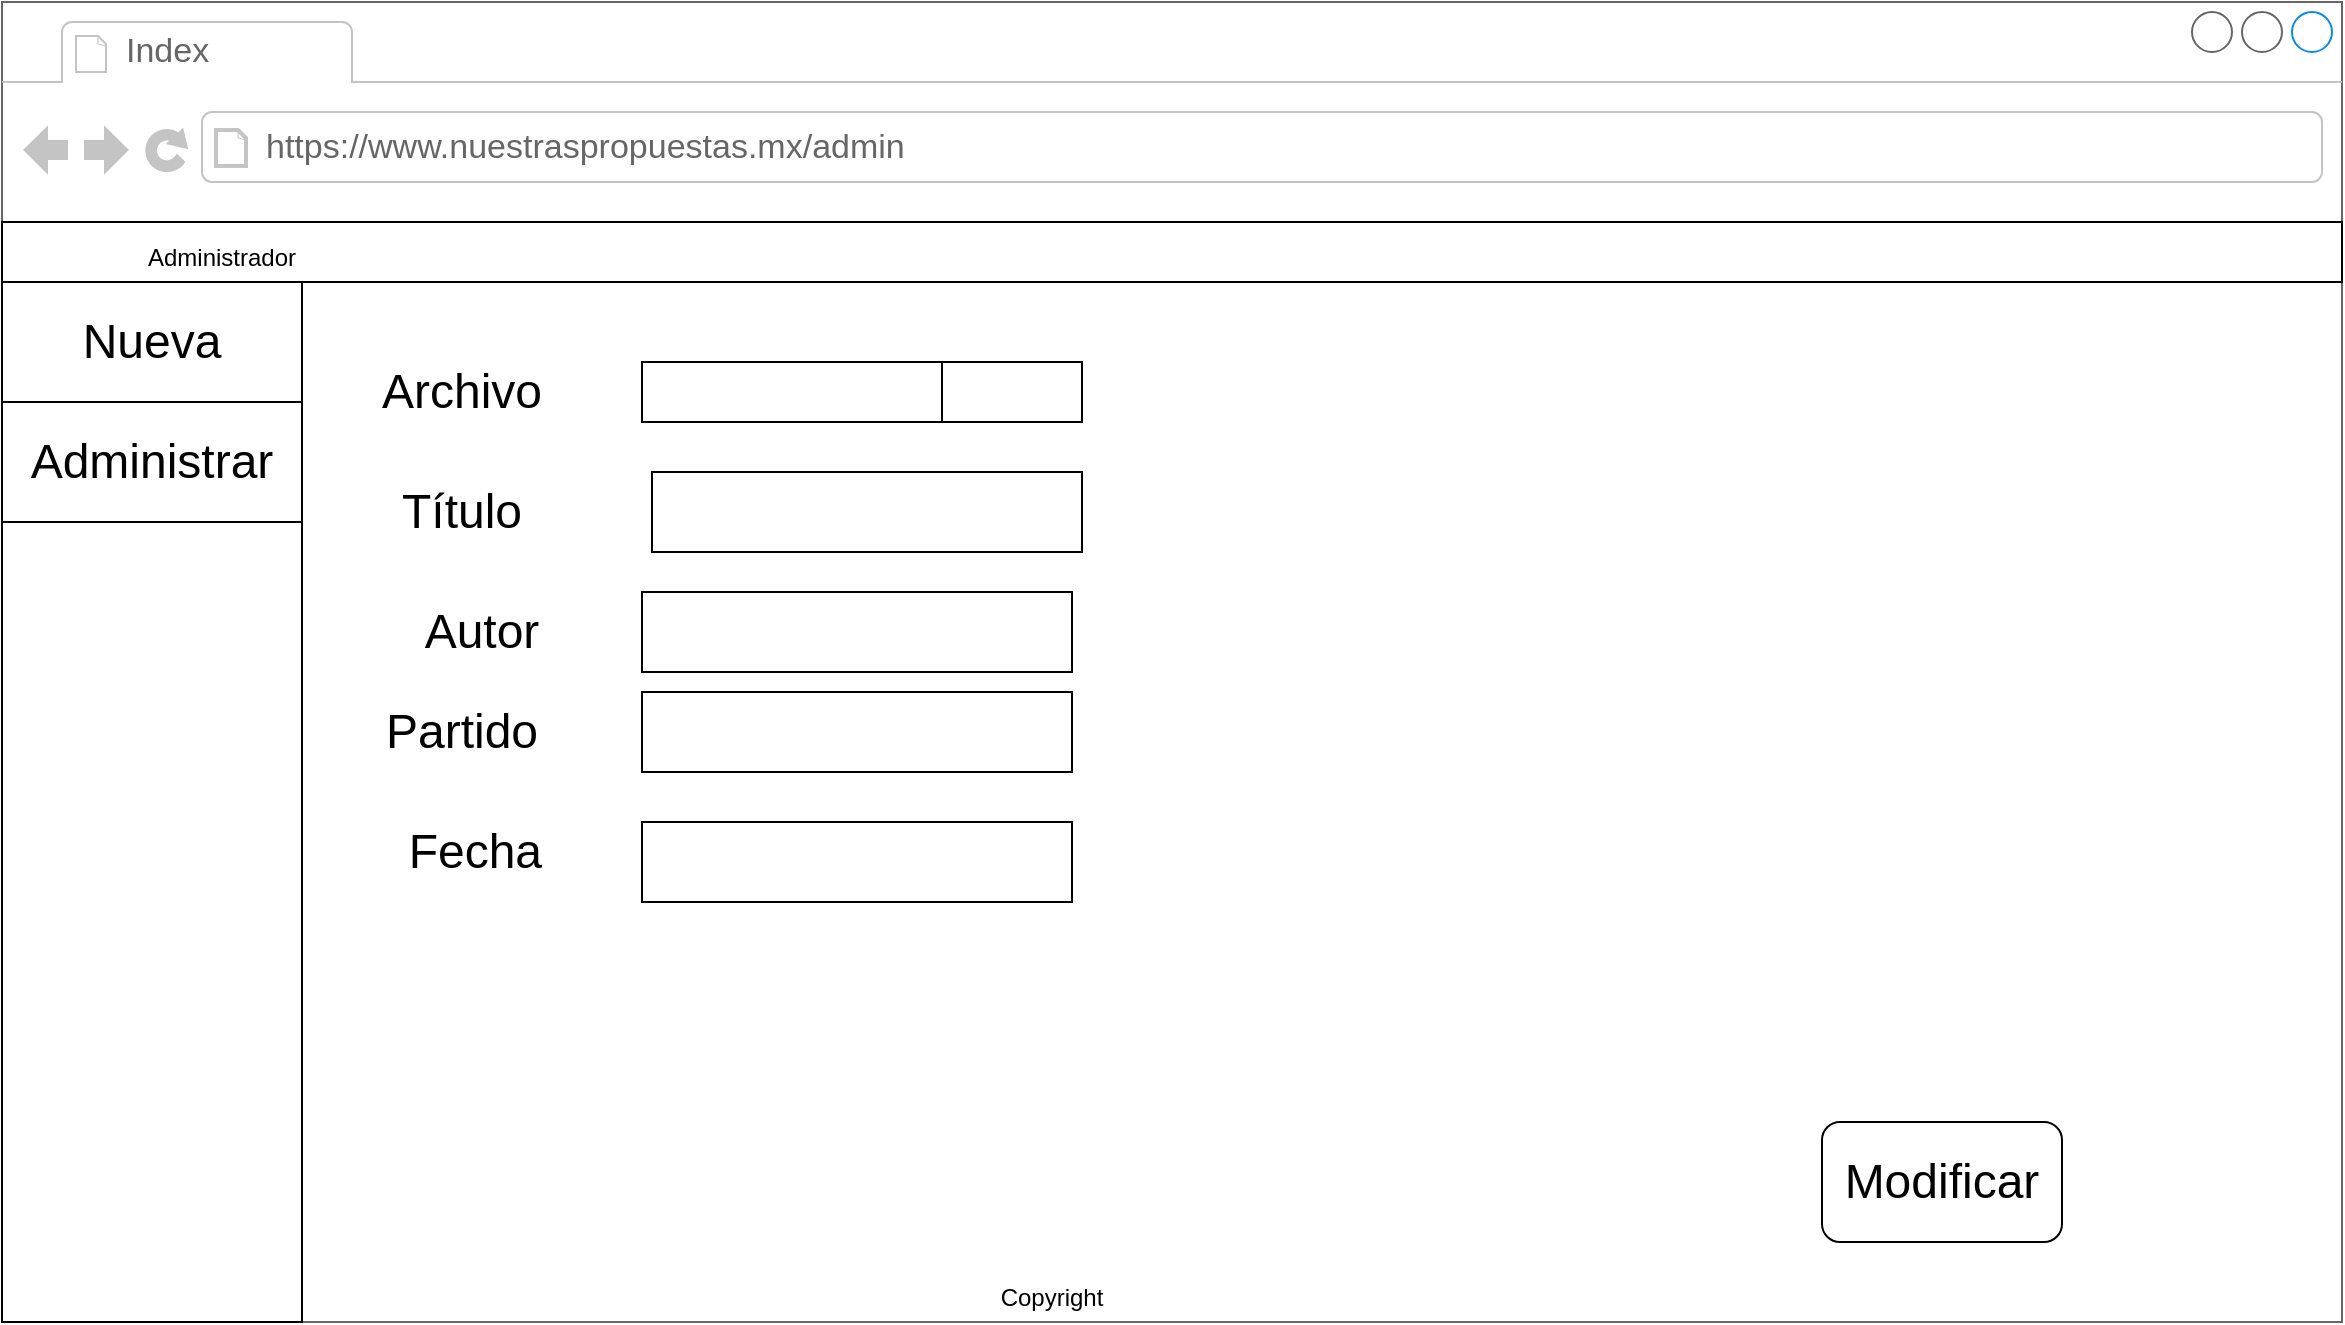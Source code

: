 <mxfile version="15.5.0" type="device"><diagram name="Page-1" id="2cc2dc42-3aac-f2a9-1cec-7a8b7cbee084"><mxGraphModel dx="1663" dy="1644" grid="1" gridSize="10" guides="1" tooltips="1" connect="1" arrows="1" fold="1" page="1" pageScale="1" pageWidth="1100" pageHeight="850" background="none" math="0" shadow="0"><root><mxCell id="0"/><mxCell id="1" parent="0"/><mxCell id="7026571954dc6520-1" value="" style="strokeWidth=1;shadow=0;dashed=0;align=center;html=1;shape=mxgraph.mockup.containers.browserWindow;rSize=0;strokeColor=#666666;mainText=,;recursiveResize=0;rounded=0;labelBackgroundColor=none;fontFamily=Verdana;fontSize=12" parent="1" vertex="1"><mxGeometry x="290" y="-60" width="1170" height="660" as="geometry"/></mxCell><mxCell id="7026571954dc6520-2" value="Index" style="strokeWidth=1;shadow=0;dashed=0;align=center;html=1;shape=mxgraph.mockup.containers.anchor;fontSize=17;fontColor=#666666;align=left;" parent="7026571954dc6520-1" vertex="1"><mxGeometry x="60" y="12" width="110" height="26" as="geometry"/></mxCell><mxCell id="7026571954dc6520-3" value="https://www.nuestraspropuestas.mx/admin" style="strokeWidth=1;shadow=0;dashed=0;align=center;html=1;shape=mxgraph.mockup.containers.anchor;rSize=0;fontSize=17;fontColor=#666666;align=left;" parent="7026571954dc6520-1" vertex="1"><mxGeometry x="130" y="60" width="250" height="26" as="geometry"/></mxCell><mxCell id="ZSDt88QShG73yht3U2Xj-8" value="" style="rounded=0;whiteSpace=wrap;html=1;" parent="7026571954dc6520-1" vertex="1"><mxGeometry y="110" width="1170" height="30" as="geometry"/></mxCell><mxCell id="ZSDt88QShG73yht3U2Xj-9" value="Administrador" style="text;html=1;strokeColor=none;fillColor=none;align=center;verticalAlign=middle;whiteSpace=wrap;rounded=0;" parent="7026571954dc6520-1" vertex="1"><mxGeometry x="30" y="115" width="160" height="25" as="geometry"/></mxCell><mxCell id="ZSDt88QShG73yht3U2Xj-27" value="Copyright" style="text;html=1;strokeColor=none;fillColor=none;align=center;verticalAlign=middle;whiteSpace=wrap;rounded=0;" parent="7026571954dc6520-1" vertex="1"><mxGeometry x="445" y="635" width="160" height="25" as="geometry"/></mxCell><mxCell id="FzZsXjjjhVcP9BP0xEqN-6" value="" style="rounded=0;whiteSpace=wrap;html=1;fontSize=24;" vertex="1" parent="7026571954dc6520-1"><mxGeometry y="140" width="150" height="520" as="geometry"/></mxCell><mxCell id="FzZsXjjjhVcP9BP0xEqN-7" value="Nueva" style="rounded=0;whiteSpace=wrap;html=1;fontSize=24;" vertex="1" parent="7026571954dc6520-1"><mxGeometry y="140" width="150" height="60" as="geometry"/></mxCell><mxCell id="FzZsXjjjhVcP9BP0xEqN-8" value="Administrar" style="rounded=0;whiteSpace=wrap;html=1;fontSize=24;" vertex="1" parent="7026571954dc6520-1"><mxGeometry y="200" width="150" height="60" as="geometry"/></mxCell><mxCell id="FzZsXjjjhVcP9BP0xEqN-38" value="Título&lt;span style=&quot;color: rgba(0 , 0 , 0 , 0) ; font-family: monospace ; font-size: 0px&quot;&gt;%3CmxGraphModel%3E%3Croot%3E%3CmxCell%20id%3D%220%22%2F%3E%3CmxCell%20id%3D%221%22%20parent%3D%220%22%2F%3E%3CmxCell%20id%3D%222%22%20value%3D%22%22%20style%3D%22rounded%3D1%3BwhiteSpace%3Dwrap%3Bhtml%3D1%3B%22%20vertex%3D%221%22%20parent%3D%221%22%3E%3CmxGeometry%20x%3D%22480%22%20y%3D%22215%22%20width%3D%22910%22%20height%3D%22110%22%20as%3D%22geometry%22%2F%3E%3C%2FmxCell%3E%3CmxCell%20id%3D%223%22%20value%3D%22NOMBRE%20DE%20LA%20PROPUESTA%22%20style%3D%22text%3Bhtml%3D1%3BstrokeColor%3Dnone%3BfillColor%3Dnone%3Balign%3Dcenter%3BverticalAlign%3Dmiddle%3BwhiteSpace%3Dwrap%3Brounded%3D0%3B%22%20vertex%3D%221%22%20parent%3D%221%22%3E%3CmxGeometry%20x%3D%22490%22%20y%3D%22215%22%20width%3D%22180%22%20height%3D%2240%22%20as%3D%22geometry%22%2F%3E%3C%2FmxCell%3E%3CmxCell%20id%3D%224%22%20value%3D%22Detalles%20de%20la%20propuesta%22%20style%3D%22text%3Bhtml%3D1%3BstrokeColor%3Dnone%3BfillColor%3Dnone%3Balign%3Dcenter%3BverticalAlign%3Dmiddle%3BwhiteSpace%3Dwrap%3Brounded%3D0%3B%22%20vertex%3D%221%22%20parent%3D%221%22%3E%3CmxGeometry%20x%3D%22490%22%20y%3D%22255%22%20width%3D%22680%22%20height%3D%2260%22%20as%3D%22geometry%22%2F%3E%3C%2FmxCell%3E%3CmxCell%20id%3D%225%22%20value%3D%22Eliminar%22%20style%3D%22rounded%3D1%3BfillColor%3D%23F1F2F4%3Balign%3Dcenter%3BstrokeColor%3Dnone%3Bhtml%3D1%3BfontColor%3D%23596780%3BfontSize%3D12%3Bsketch%3D0%3B%22%20vertex%3D%221%22%20parent%3D%221%22%3E%3CmxGeometry%20x%3D%221274%22%20y%3D%22282%22%20width%3D%2286%22%20height%3D%2233%22%20as%3D%22geometry%22%2F%3E%3C%2FmxCell%3E%3CmxCell%20id%3D%226%22%20value%3D%22Modificar%22%20style%3D%22rounded%3D1%3BfillColor%3D%23F1F2F4%3Balign%3Dcenter%3BstrokeColor%3Dnone%3Bhtml%3D1%3BfontColor%3D%23596780%3BfontSize%3D12%3Bsketch%3D0%3B%22%20vertex%3D%221%22%20parent%3D%221%22%3E%3CmxGeometry%20x%3D%221180%22%20y%3D%22282%22%20width%3D%2286%22%20height%3D%2233%22%20as%3D%22geometry%22%2F%3E%3C%2FmxCell%3E%3C%2Froot%3E%3C%2FmxGraphModel%3E&lt;/span&gt;" style="text;html=1;strokeColor=none;fillColor=none;align=center;verticalAlign=middle;whiteSpace=wrap;rounded=0;fontSize=24;" vertex="1" parent="7026571954dc6520-1"><mxGeometry x="200" y="240" width="60" height="30" as="geometry"/></mxCell><mxCell id="FzZsXjjjhVcP9BP0xEqN-39" value="Autor" style="text;html=1;strokeColor=none;fillColor=none;align=center;verticalAlign=middle;whiteSpace=wrap;rounded=0;fontSize=24;" vertex="1" parent="7026571954dc6520-1"><mxGeometry x="210" y="300" width="60" height="30" as="geometry"/></mxCell><mxCell id="FzZsXjjjhVcP9BP0xEqN-40" value="Partido" style="text;html=1;strokeColor=none;fillColor=none;align=center;verticalAlign=middle;whiteSpace=wrap;rounded=0;fontSize=24;" vertex="1" parent="7026571954dc6520-1"><mxGeometry x="200" y="350" width="60" height="30" as="geometry"/></mxCell><mxCell id="FzZsXjjjhVcP9BP0xEqN-41" value="Fecha&amp;nbsp;" style="text;html=1;strokeColor=none;fillColor=none;align=center;verticalAlign=middle;whiteSpace=wrap;rounded=0;fontSize=24;" vertex="1" parent="7026571954dc6520-1"><mxGeometry x="210" y="410" width="60" height="30" as="geometry"/></mxCell><mxCell id="FzZsXjjjhVcP9BP0xEqN-55" value="Archivo" style="text;html=1;strokeColor=none;fillColor=none;align=center;verticalAlign=middle;whiteSpace=wrap;rounded=0;fontSize=24;" vertex="1" parent="7026571954dc6520-1"><mxGeometry x="200" y="180" width="60" height="30" as="geometry"/></mxCell><mxCell id="FzZsXjjjhVcP9BP0xEqN-56" value="" style="rounded=0;whiteSpace=wrap;html=1;fontSize=24;" vertex="1" parent="7026571954dc6520-1"><mxGeometry x="320" y="180" width="220" height="30" as="geometry"/></mxCell><mxCell id="FzZsXjjjhVcP9BP0xEqN-57" value="" style="rounded=0;whiteSpace=wrap;html=1;fontSize=24;" vertex="1" parent="7026571954dc6520-1"><mxGeometry x="470" y="180" width="70" height="30" as="geometry"/></mxCell><mxCell id="FzZsXjjjhVcP9BP0xEqN-58" value="" style="rounded=0;whiteSpace=wrap;html=1;fontSize=24;" vertex="1" parent="7026571954dc6520-1"><mxGeometry x="325" y="235" width="215" height="40" as="geometry"/></mxCell><mxCell id="FzZsXjjjhVcP9BP0xEqN-59" value="" style="rounded=0;whiteSpace=wrap;html=1;fontSize=24;" vertex="1" parent="7026571954dc6520-1"><mxGeometry x="320" y="295" width="215" height="40" as="geometry"/></mxCell><mxCell id="FzZsXjjjhVcP9BP0xEqN-60" value="" style="rounded=0;whiteSpace=wrap;html=1;fontSize=24;" vertex="1" parent="7026571954dc6520-1"><mxGeometry x="320" y="345" width="215" height="40" as="geometry"/></mxCell><mxCell id="FzZsXjjjhVcP9BP0xEqN-61" value="" style="rounded=0;whiteSpace=wrap;html=1;fontSize=24;" vertex="1" parent="7026571954dc6520-1"><mxGeometry x="320" y="410" width="215" height="40" as="geometry"/></mxCell><mxCell id="FzZsXjjjhVcP9BP0xEqN-63" value="Modificar" style="rounded=1;whiteSpace=wrap;html=1;fontSize=24;" vertex="1" parent="7026571954dc6520-1"><mxGeometry x="910" y="560" width="120" height="60" as="geometry"/></mxCell></root></mxGraphModel></diagram></mxfile>